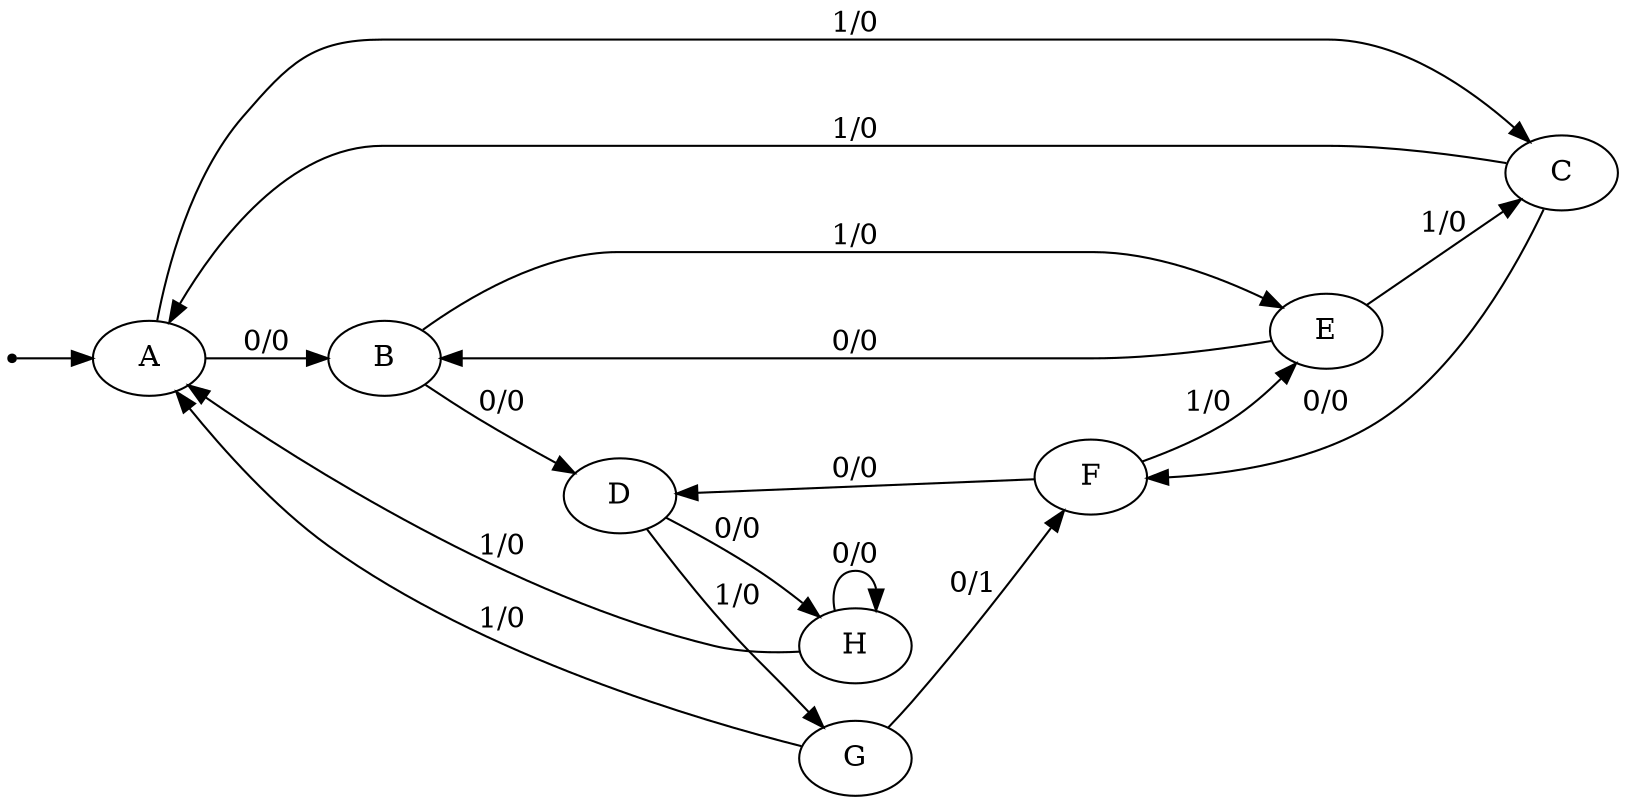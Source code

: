 digraph STG {
	rankdir=LR;

	INIT [shape=point];
	A [label="A"];
	B [label="B"];
	C [label="C"];
	D [label="D"];
	E [label="E"];
	F [label="F"];
	G [label="G"];
	H [label="H"];

	INIT -> A;
	A -> B [label="0/0"];
	A -> C [label="1/0"];
	B -> D [label="0/0"];
	B -> E [label="1/0"];
	C -> F [label="0/0"];
	C -> A [label="1/0"];
	D -> H [label="0/0"];
	D -> G [label="1/0"];
	E -> B [label="0/0"];
	E -> C [label="1/0"];
	F -> D [label="0/0"];
	F -> E [label="1/0"];
	G -> F [label="0/1"];
	G -> A [label="1/0"];
	H -> H [label="0/0"];
	H -> A [label="1/0"];
}
